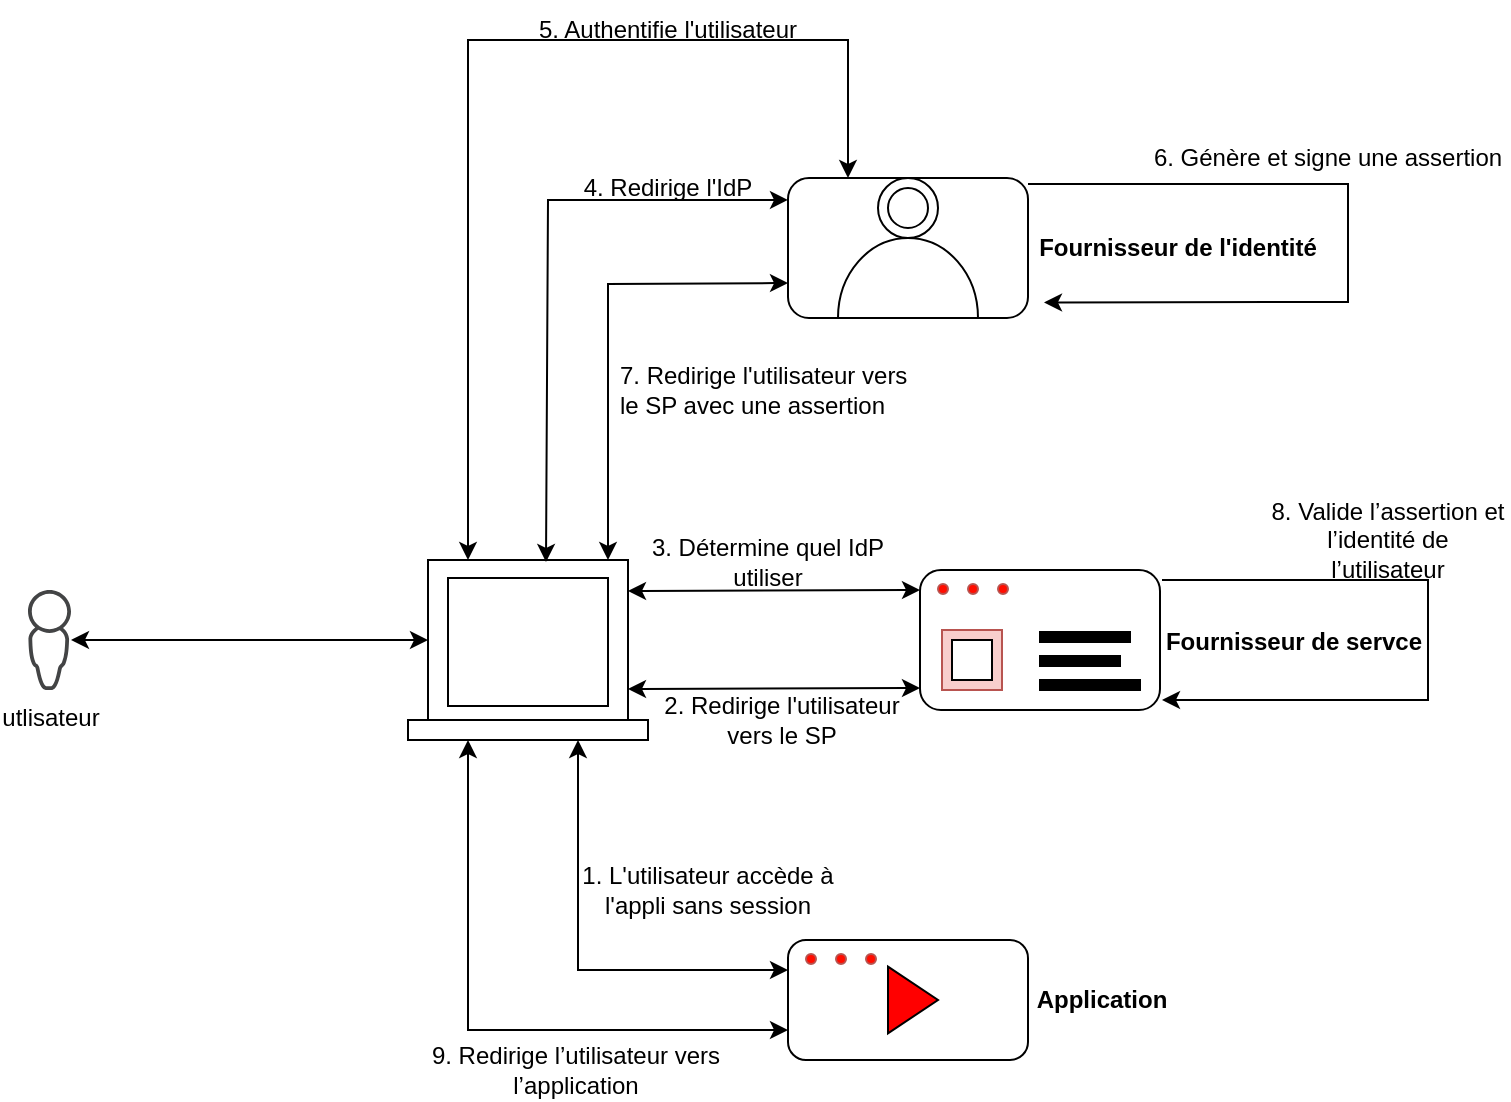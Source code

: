 <mxfile version="22.1.5" type="github">
  <diagram name="Page-1" id="HT7ogSYT6eZmR_VBzKeP">
    <mxGraphModel dx="1173" dy="579" grid="0" gridSize="10" guides="1" tooltips="1" connect="1" arrows="1" fold="1" page="0" pageScale="1" pageWidth="827" pageHeight="1169" math="0" shadow="0">
      <root>
        <mxCell id="0" />
        <mxCell id="1" parent="0" />
        <mxCell id="M-R3emzxL240U-5onMwY-1" value="" style="rounded=1;whiteSpace=wrap;html=1;" parent="1" vertex="1">
          <mxGeometry x="506" y="495" width="120" height="70" as="geometry" />
        </mxCell>
        <mxCell id="M-R3emzxL240U-5onMwY-2" value="" style="rounded=0;whiteSpace=wrap;html=1;fillColor=#f8cecc;strokeColor=#b85450;" parent="1" vertex="1">
          <mxGeometry x="517" y="525" width="30" height="30" as="geometry" />
        </mxCell>
        <mxCell id="M-R3emzxL240U-5onMwY-3" value="" style="rounded=0;whiteSpace=wrap;html=1;" parent="1" vertex="1">
          <mxGeometry x="250" y="570" width="120" height="10" as="geometry" />
        </mxCell>
        <mxCell id="M-R3emzxL240U-5onMwY-4" value="" style="rounded=0;whiteSpace=wrap;html=1;" parent="1" vertex="1">
          <mxGeometry x="260" y="490" width="100" height="80" as="geometry" />
        </mxCell>
        <mxCell id="M-R3emzxL240U-5onMwY-5" value="" style="rounded=1;whiteSpace=wrap;html=1;" parent="1" vertex="1">
          <mxGeometry x="440" y="299" width="120" height="70" as="geometry" />
        </mxCell>
        <mxCell id="M-R3emzxL240U-5onMwY-6" value="" style="rounded=1;whiteSpace=wrap;html=1;" parent="1" vertex="1">
          <mxGeometry x="440" y="680" width="120" height="60" as="geometry" />
        </mxCell>
        <mxCell id="M-R3emzxL240U-5onMwY-7" value="" style="verticalLabelPosition=bottom;verticalAlign=top;html=1;shape=mxgraph.basic.half_circle;rotation=-180;" parent="1" vertex="1">
          <mxGeometry x="465" y="329" width="70" height="40" as="geometry" />
        </mxCell>
        <mxCell id="M-R3emzxL240U-5onMwY-8" value="" style="ellipse;whiteSpace=wrap;html=1;aspect=fixed;" parent="1" vertex="1">
          <mxGeometry x="485" y="299" width="30" height="30" as="geometry" />
        </mxCell>
        <mxCell id="M-R3emzxL240U-5onMwY-9" value="utlisateur" style="sketch=0;pointerEvents=1;shadow=0;dashed=0;html=1;strokeColor=none;fillColor=#434445;aspect=fixed;labelPosition=center;verticalLabelPosition=bottom;verticalAlign=top;align=center;outlineConnect=0;shape=mxgraph.vvd.administrator;" parent="1" vertex="1">
          <mxGeometry x="60" y="505" width="21.5" height="50" as="geometry" />
        </mxCell>
        <mxCell id="M-R3emzxL240U-5onMwY-10" value="" style="group;" parent="1" vertex="1" connectable="0">
          <mxGeometry x="510" y="502" width="50" height="10" as="geometry" />
        </mxCell>
        <mxCell id="M-R3emzxL240U-5onMwY-11" value="" style="ellipse;whiteSpace=wrap;html=1;aspect=fixed;fillColor=#ff0d00;strokeColor=#b85450;" parent="M-R3emzxL240U-5onMwY-10" vertex="1">
          <mxGeometry x="35" width="5" height="5" as="geometry" />
        </mxCell>
        <mxCell id="M-R3emzxL240U-5onMwY-12" value="" style="ellipse;whiteSpace=wrap;html=1;aspect=fixed;fillColor=#ff0d00;strokeColor=#b85450;" parent="M-R3emzxL240U-5onMwY-10" vertex="1">
          <mxGeometry x="20" width="5" height="5" as="geometry" />
        </mxCell>
        <mxCell id="M-R3emzxL240U-5onMwY-13" value="" style="ellipse;whiteSpace=wrap;html=1;aspect=fixed;fillColor=#ff0d00;strokeColor=#b85450;" parent="M-R3emzxL240U-5onMwY-10" vertex="1">
          <mxGeometry x="5" width="5" height="5" as="geometry" />
        </mxCell>
        <mxCell id="M-R3emzxL240U-5onMwY-14" value="" style="rounded=0;whiteSpace=wrap;html=1;" parent="1" vertex="1">
          <mxGeometry x="522" y="530" width="20" height="20" as="geometry" />
        </mxCell>
        <mxCell id="M-R3emzxL240U-5onMwY-15" value="" style="shape=image;html=1;verticalAlign=top;verticalLabelPosition=bottom;labelBackgroundColor=#ffffff;imageAspect=0;aspect=fixed;image=https://cdn3.iconfinder.com/data/icons/miscellaneous-80/60/check-128.png" parent="1" vertex="1">
          <mxGeometry x="530" y="339" width="38" height="38" as="geometry" />
        </mxCell>
        <mxCell id="M-R3emzxL240U-5onMwY-16" value="" style="rounded=0;whiteSpace=wrap;html=1;fillColor=#000000;" parent="1" vertex="1">
          <mxGeometry x="566" y="550" width="50" height="5" as="geometry" />
        </mxCell>
        <mxCell id="M-R3emzxL240U-5onMwY-17" value="" style="rounded=0;whiteSpace=wrap;html=1;fillColor=#000000;" parent="1" vertex="1">
          <mxGeometry x="566" y="526" width="45" height="5" as="geometry" />
        </mxCell>
        <mxCell id="M-R3emzxL240U-5onMwY-18" value="" style="rounded=0;whiteSpace=wrap;html=1;fillColor=#000000;" parent="1" vertex="1">
          <mxGeometry x="566" y="538" width="40" height="5" as="geometry" />
        </mxCell>
        <mxCell id="M-R3emzxL240U-5onMwY-19" value="" style="ellipse;whiteSpace=wrap;html=1;aspect=fixed;fillColor=#ff0d00;strokeColor=#b85450;" parent="1" vertex="1">
          <mxGeometry x="479" y="687" width="5" height="5" as="geometry" />
        </mxCell>
        <mxCell id="M-R3emzxL240U-5onMwY-20" value="" style="ellipse;whiteSpace=wrap;html=1;aspect=fixed;fillColor=#ff0d00;strokeColor=#b85450;" parent="1" vertex="1">
          <mxGeometry x="464" y="687" width="5" height="5" as="geometry" />
        </mxCell>
        <mxCell id="M-R3emzxL240U-5onMwY-21" value="" style="ellipse;whiteSpace=wrap;html=1;aspect=fixed;fillColor=#ff0d00;strokeColor=#b85450;" parent="1" vertex="1">
          <mxGeometry x="449" y="687" width="5" height="5" as="geometry" />
        </mxCell>
        <mxCell id="M-R3emzxL240U-5onMwY-22" value="" style="triangle;whiteSpace=wrap;html=1;aspect=fixed;fillColor=#ff0000;" parent="1" vertex="1">
          <mxGeometry x="490" y="693.34" width="25" height="33.33" as="geometry" />
        </mxCell>
        <mxCell id="M-R3emzxL240U-5onMwY-23" value="" style="endArrow=classic;startArrow=classic;html=1;rounded=0;entryX=0;entryY=0.5;entryDx=0;entryDy=0;" parent="1" source="M-R3emzxL240U-5onMwY-9" target="M-R3emzxL240U-5onMwY-4" edge="1">
          <mxGeometry width="50" height="50" relative="1" as="geometry">
            <mxPoint x="110" y="557" as="sourcePoint" />
            <mxPoint x="220" y="540" as="targetPoint" />
          </mxGeometry>
        </mxCell>
        <mxCell id="M-R3emzxL240U-5onMwY-24" value="" style="endArrow=classic;startArrow=classic;html=1;rounded=0;entryX=0;entryY=0.157;entryDx=0;entryDy=0;entryPerimeter=0;" parent="1" target="M-R3emzxL240U-5onMwY-5" edge="1">
          <mxGeometry width="50" height="50" relative="1" as="geometry">
            <mxPoint x="319" y="491" as="sourcePoint" />
            <mxPoint x="440" y="500" as="targetPoint" />
            <Array as="points">
              <mxPoint x="320" y="310" />
            </Array>
          </mxGeometry>
        </mxCell>
        <mxCell id="M-R3emzxL240U-5onMwY-25" value="" style="endArrow=classic;startArrow=classic;html=1;rounded=0;entryX=0;entryY=0.75;entryDx=0;entryDy=0;exitX=0.25;exitY=1;exitDx=0;exitDy=0;" parent="1" source="M-R3emzxL240U-5onMwY-3" target="M-R3emzxL240U-5onMwY-6" edge="1">
          <mxGeometry width="50" height="50" relative="1" as="geometry">
            <mxPoint x="300" y="620" as="sourcePoint" />
            <mxPoint x="380" y="680" as="targetPoint" />
            <Array as="points">
              <mxPoint x="280" y="725" />
            </Array>
          </mxGeometry>
        </mxCell>
        <mxCell id="M-R3emzxL240U-5onMwY-26" value="" style="endArrow=classic;html=1;rounded=0;exitX=1;exitY=0;exitDx=0;exitDy=0;" parent="1" edge="1">
          <mxGeometry width="50" height="50" relative="1" as="geometry">
            <mxPoint x="560" y="302" as="sourcePoint" />
            <mxPoint x="568" y="361.209" as="targetPoint" />
            <Array as="points">
              <mxPoint x="720" y="302" />
              <mxPoint x="720" y="361" />
            </Array>
          </mxGeometry>
        </mxCell>
        <mxCell id="M-R3emzxL240U-5onMwY-27" value="" style="endArrow=classic;html=1;rounded=0;" parent="1" edge="1">
          <mxGeometry width="50" height="50" relative="1" as="geometry">
            <mxPoint x="627" y="500" as="sourcePoint" />
            <mxPoint x="627" y="560" as="targetPoint" />
            <Array as="points">
              <mxPoint x="760" y="500" />
              <mxPoint x="760" y="560" />
            </Array>
          </mxGeometry>
        </mxCell>
        <mxCell id="M-R3emzxL240U-5onMwY-29" value="" style="ellipse;whiteSpace=wrap;html=1;aspect=fixed;" parent="1" vertex="1">
          <mxGeometry x="490" y="304" width="20" height="20" as="geometry" />
        </mxCell>
        <mxCell id="M-R3emzxL240U-5onMwY-30" value="" style="whiteSpace=wrap;html=1;" parent="1" vertex="1">
          <mxGeometry x="270" y="499" width="80" height="64" as="geometry" />
        </mxCell>
        <mxCell id="M-R3emzxL240U-5onMwY-31" value="6.&amp;nbsp;Génère et signe une assertion" style="text;html=1;strokeColor=none;fillColor=none;align=center;verticalAlign=middle;whiteSpace=wrap;rounded=0;" parent="1" vertex="1">
          <mxGeometry x="620" y="274" width="180" height="30" as="geometry" />
        </mxCell>
        <mxCell id="M-R3emzxL240U-5onMwY-32" value="4. Redirige l&#39;IdP" style="text;html=1;strokeColor=none;fillColor=none;align=center;verticalAlign=middle;whiteSpace=wrap;rounded=0;" parent="1" vertex="1">
          <mxGeometry x="275" y="289" width="210" height="30" as="geometry" />
        </mxCell>
        <mxCell id="M-R3emzxL240U-5onMwY-33" value="2. Redirige l&#39;utilisateur vers le SP" style="text;html=1;strokeColor=none;fillColor=none;align=center;verticalAlign=middle;whiteSpace=wrap;rounded=0;" parent="1" vertex="1">
          <mxGeometry x="377" y="555" width="120" height="30" as="geometry" />
        </mxCell>
        <mxCell id="M-R3emzxL240U-5onMwY-35" value="5. Authentifie l&#39;utilisateur" style="text;html=1;strokeColor=none;fillColor=none;align=center;verticalAlign=middle;whiteSpace=wrap;rounded=0;" parent="1" vertex="1">
          <mxGeometry x="290" y="210" width="180" height="30" as="geometry" />
        </mxCell>
        <mxCell id="M-R3emzxL240U-5onMwY-36" value="&lt;b&gt;Fournisseur de l&#39;identité&lt;/b&gt;" style="text;html=1;strokeColor=none;fillColor=none;align=center;verticalAlign=middle;whiteSpace=wrap;rounded=0;" parent="1" vertex="1">
          <mxGeometry x="545" y="319" width="180" height="30" as="geometry" />
        </mxCell>
        <mxCell id="M-R3emzxL240U-5onMwY-37" value="&lt;b&gt;Fournisseur de servce&lt;/b&gt;" style="text;html=1;strokeColor=none;fillColor=none;align=center;verticalAlign=middle;whiteSpace=wrap;rounded=0;" parent="1" vertex="1">
          <mxGeometry x="603" y="516" width="180" height="30" as="geometry" />
        </mxCell>
        <mxCell id="M-R3emzxL240U-5onMwY-38" value="8.&amp;nbsp;Valide l’assertion et l’identité de l’utilisateur" style="text;html=1;strokeColor=none;fillColor=none;align=center;verticalAlign=middle;whiteSpace=wrap;rounded=0;" parent="1" vertex="1">
          <mxGeometry x="680" y="465" width="120" height="30" as="geometry" />
        </mxCell>
        <mxCell id="M-R3emzxL240U-5onMwY-39" value="&lt;div&gt;9. Redirige l’utilisateur vers l’application&lt;/div&gt;" style="text;html=1;strokeColor=none;fillColor=none;align=center;verticalAlign=middle;whiteSpace=wrap;rounded=0;" parent="1" vertex="1">
          <mxGeometry x="254" y="730" width="160" height="30" as="geometry" />
        </mxCell>
        <mxCell id="M-R3emzxL240U-5onMwY-40" value="&lt;b&gt;Application&lt;/b&gt;" style="text;html=1;strokeColor=none;fillColor=none;align=center;verticalAlign=middle;whiteSpace=wrap;rounded=0;" parent="1" vertex="1">
          <mxGeometry x="507" y="695" width="180" height="30" as="geometry" />
        </mxCell>
        <mxCell id="ChqPJJlyWwDbHh0CpwSx-1" value="" style="endArrow=classic;startArrow=classic;html=1;rounded=0;entryX=0;entryY=0.25;entryDx=0;entryDy=0;exitX=0.25;exitY=1;exitDx=0;exitDy=0;" parent="1" target="M-R3emzxL240U-5onMwY-6" edge="1">
          <mxGeometry width="50" height="50" relative="1" as="geometry">
            <mxPoint x="335" y="580" as="sourcePoint" />
            <mxPoint x="495" y="725" as="targetPoint" />
            <Array as="points">
              <mxPoint x="335" y="695" />
            </Array>
          </mxGeometry>
        </mxCell>
        <mxCell id="ChqPJJlyWwDbHh0CpwSx-2" value="&lt;div&gt;1. L&#39;utilisateur accède à l&#39;appli sans session&lt;/div&gt;" style="text;html=1;strokeColor=none;fillColor=none;align=center;verticalAlign=middle;whiteSpace=wrap;rounded=0;" parent="1" vertex="1">
          <mxGeometry x="320" y="640" width="160" height="30" as="geometry" />
        </mxCell>
        <mxCell id="ChqPJJlyWwDbHh0CpwSx-3" value="" style="endArrow=classic;startArrow=classic;html=1;rounded=0;entryX=0;entryY=0.25;entryDx=0;entryDy=0;" parent="1" edge="1">
          <mxGeometry width="50" height="50" relative="1" as="geometry">
            <mxPoint x="360" y="505.5" as="sourcePoint" />
            <mxPoint x="506" y="505" as="targetPoint" />
          </mxGeometry>
        </mxCell>
        <mxCell id="ChqPJJlyWwDbHh0CpwSx-4" value="" style="endArrow=classic;startArrow=classic;html=1;rounded=0;entryX=0;entryY=0.25;entryDx=0;entryDy=0;" parent="1" edge="1">
          <mxGeometry width="50" height="50" relative="1" as="geometry">
            <mxPoint x="360" y="554.5" as="sourcePoint" />
            <mxPoint x="506" y="554" as="targetPoint" />
          </mxGeometry>
        </mxCell>
        <mxCell id="ChqPJJlyWwDbHh0CpwSx-5" value="3. Détermine quel IdP utiliser" style="text;html=1;strokeColor=none;fillColor=none;align=center;verticalAlign=middle;whiteSpace=wrap;rounded=0;" parent="1" vertex="1">
          <mxGeometry x="370" y="476" width="120" height="30" as="geometry" />
        </mxCell>
        <mxCell id="ChqPJJlyWwDbHh0CpwSx-6" value="" style="endArrow=classic;startArrow=classic;html=1;rounded=0;entryX=0;entryY=0.75;entryDx=0;entryDy=0;exitX=0.25;exitY=0;exitDx=0;exitDy=0;" parent="1" target="M-R3emzxL240U-5onMwY-5" edge="1">
          <mxGeometry width="50" height="50" relative="1" as="geometry">
            <mxPoint x="350" y="490" as="sourcePoint" />
            <mxPoint x="505" y="310" as="targetPoint" />
            <Array as="points">
              <mxPoint x="350" y="352" />
            </Array>
          </mxGeometry>
        </mxCell>
        <mxCell id="ChqPJJlyWwDbHh0CpwSx-7" value="" style="endArrow=classic;startArrow=classic;html=1;rounded=0;entryX=0.25;entryY=0;entryDx=0;entryDy=0;" parent="1" target="M-R3emzxL240U-5onMwY-5" edge="1">
          <mxGeometry width="50" height="50" relative="1" as="geometry">
            <mxPoint x="280" y="490" as="sourcePoint" />
            <mxPoint x="380" y="170" as="targetPoint" />
            <Array as="points">
              <mxPoint x="280" y="230" />
              <mxPoint x="470" y="230" />
            </Array>
          </mxGeometry>
        </mxCell>
        <mxCell id="ChqPJJlyWwDbHh0CpwSx-10" value="7. Redirige l&#39;utilisateur vers le SP avec une assertion" style="text;html=1;strokeColor=none;fillColor=none;align=left;verticalAlign=middle;whiteSpace=wrap;rounded=0;" parent="1" vertex="1">
          <mxGeometry x="354" y="390" width="146" height="30" as="geometry" />
        </mxCell>
      </root>
    </mxGraphModel>
  </diagram>
</mxfile>

